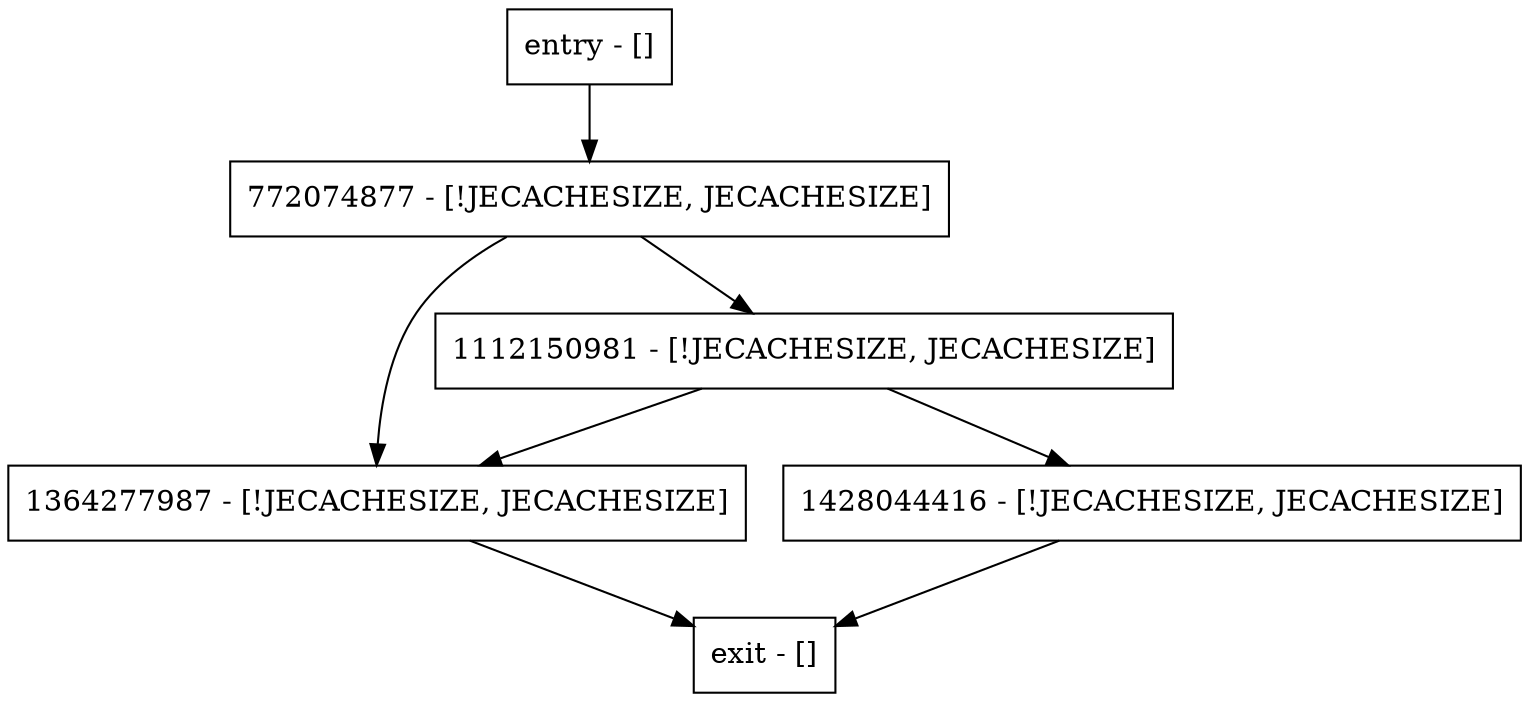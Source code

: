 digraph <init> {
node [shape=record];
entry [label="entry - []"];
exit [label="exit - []"];
1364277987 [label="1364277987 - [!JECACHESIZE, JECACHESIZE]"];
1428044416 [label="1428044416 - [!JECACHESIZE, JECACHESIZE]"];
772074877 [label="772074877 - [!JECACHESIZE, JECACHESIZE]"];
1112150981 [label="1112150981 - [!JECACHESIZE, JECACHESIZE]"];
entry;
exit;
entry -> 772074877;
1364277987 -> exit;
1428044416 -> exit;
772074877 -> 1364277987;
772074877 -> 1112150981;
1112150981 -> 1364277987;
1112150981 -> 1428044416;
}
